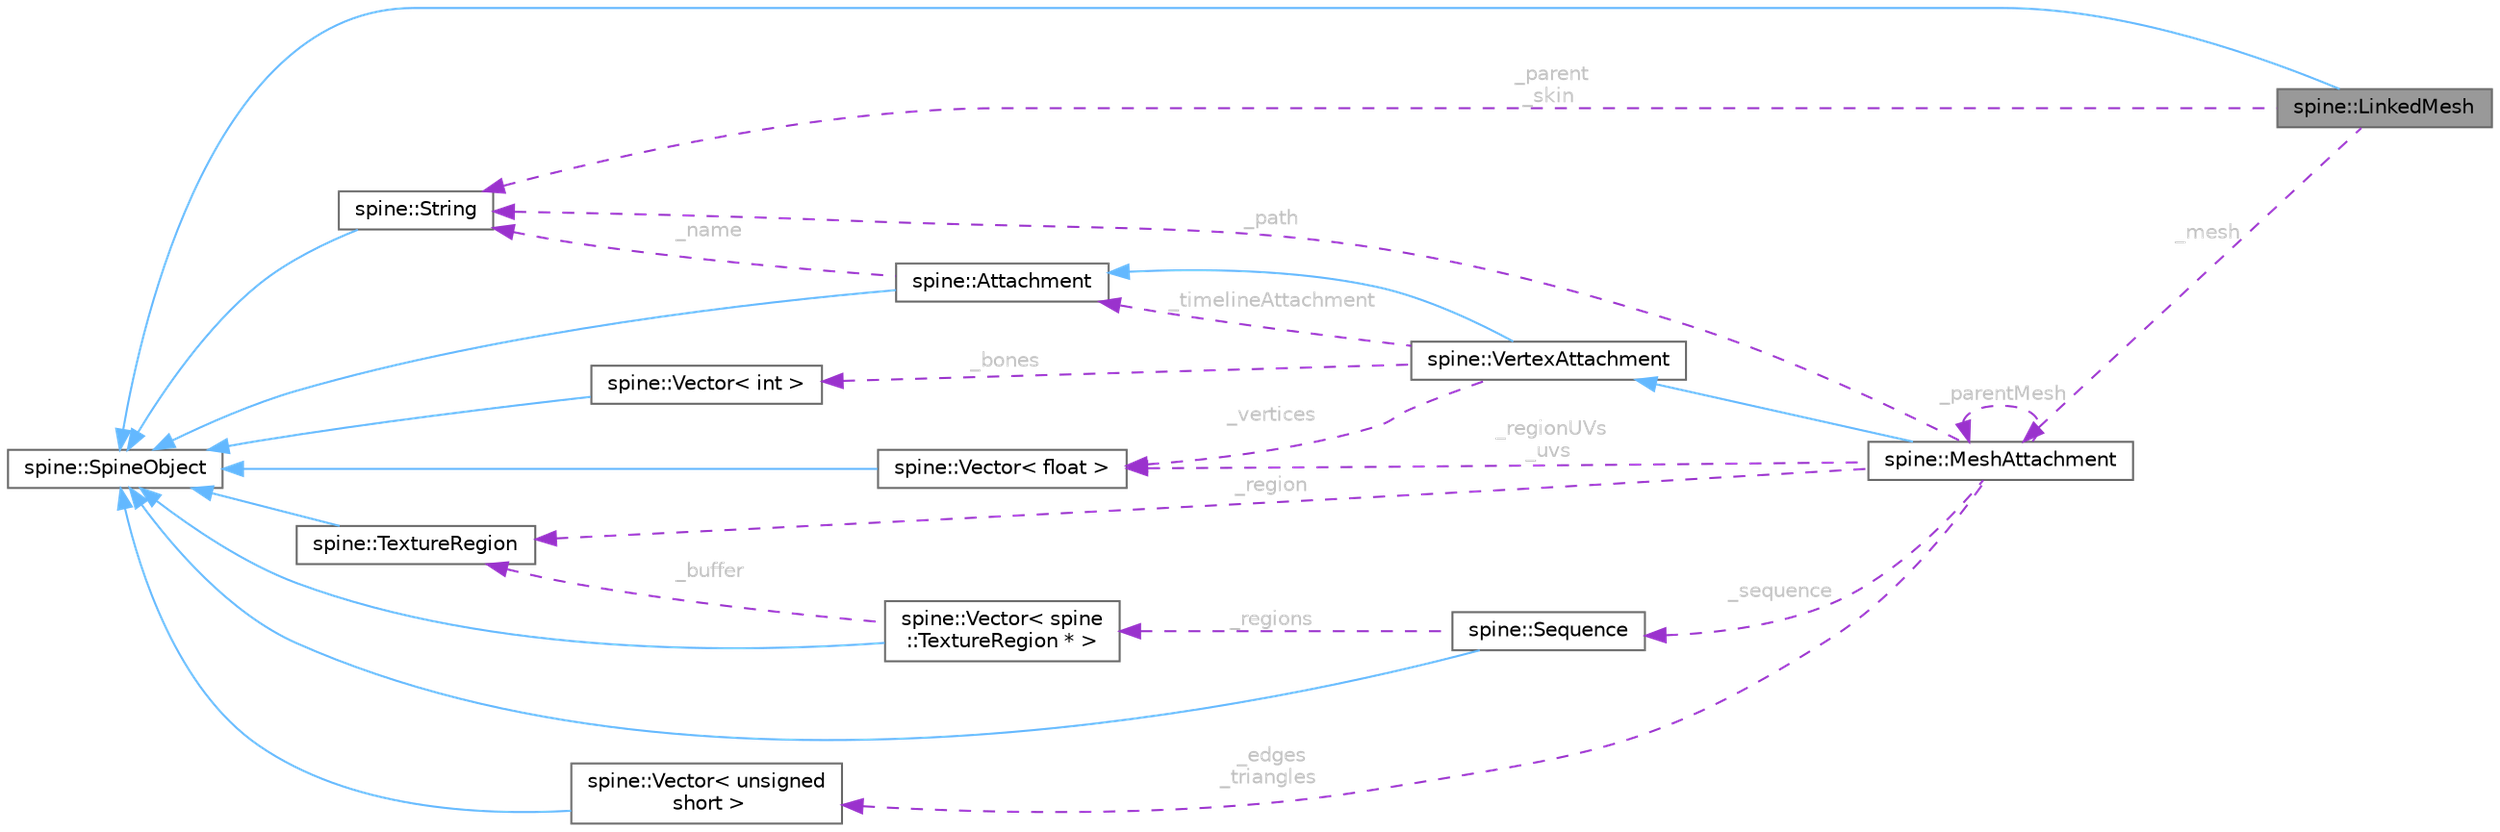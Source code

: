 digraph "spine::LinkedMesh"
{
 // LATEX_PDF_SIZE
  bgcolor="transparent";
  edge [fontname=Helvetica,fontsize=10,labelfontname=Helvetica,labelfontsize=10];
  node [fontname=Helvetica,fontsize=10,shape=box,height=0.2,width=0.4];
  rankdir="LR";
  Node1 [id="Node000001",label="spine::LinkedMesh",height=0.2,width=0.4,color="gray40", fillcolor="grey60", style="filled", fontcolor="black",tooltip=" "];
  Node2 -> Node1 [id="edge26_Node000001_Node000002",dir="back",color="steelblue1",style="solid",tooltip=" "];
  Node2 [id="Node000002",label="spine::SpineObject",height=0.2,width=0.4,color="gray40", fillcolor="white", style="filled",URL="$classspine_1_1_spine_object.html",tooltip=" "];
  Node3 -> Node1 [id="edge27_Node000001_Node000003",dir="back",color="darkorchid3",style="dashed",tooltip=" ",label=" _mesh",fontcolor="grey" ];
  Node3 [id="Node000003",label="spine::MeshAttachment",height=0.2,width=0.4,color="gray40", fillcolor="white", style="filled",URL="$classspine_1_1_mesh_attachment.html",tooltip="Attachment that displays a texture region using a mesh."];
  Node4 -> Node3 [id="edge28_Node000003_Node000004",dir="back",color="steelblue1",style="solid",tooltip=" "];
  Node4 [id="Node000004",label="spine::VertexAttachment",height=0.2,width=0.4,color="gray40", fillcolor="white", style="filled",URL="$classspine_1_1_vertex_attachment.html",tooltip="An attachment with vertices that are transformed by one or more bones and can be deformed by a slot's..."];
  Node5 -> Node4 [id="edge29_Node000004_Node000005",dir="back",color="steelblue1",style="solid",tooltip=" "];
  Node5 [id="Node000005",label="spine::Attachment",height=0.2,width=0.4,color="gray40", fillcolor="white", style="filled",URL="$classspine_1_1_attachment.html",tooltip=" "];
  Node2 -> Node5 [id="edge30_Node000005_Node000002",dir="back",color="steelblue1",style="solid",tooltip=" "];
  Node6 -> Node5 [id="edge31_Node000005_Node000006",dir="back",color="darkorchid3",style="dashed",tooltip=" ",label=" _name",fontcolor="grey" ];
  Node6 [id="Node000006",label="spine::String",height=0.2,width=0.4,color="gray40", fillcolor="white", style="filled",URL="$classspine_1_1_string.html",tooltip=" "];
  Node2 -> Node6 [id="edge32_Node000006_Node000002",dir="back",color="steelblue1",style="solid",tooltip=" "];
  Node7 -> Node4 [id="edge33_Node000004_Node000007",dir="back",color="darkorchid3",style="dashed",tooltip=" ",label=" _bones",fontcolor="grey" ];
  Node7 [id="Node000007",label="spine::Vector\< int \>",height=0.2,width=0.4,color="gray40", fillcolor="white", style="filled",URL="$classspine_1_1_vector.html",tooltip=" "];
  Node2 -> Node7 [id="edge34_Node000007_Node000002",dir="back",color="steelblue1",style="solid",tooltip=" "];
  Node8 -> Node4 [id="edge35_Node000004_Node000008",dir="back",color="darkorchid3",style="dashed",tooltip=" ",label=" _vertices",fontcolor="grey" ];
  Node8 [id="Node000008",label="spine::Vector\< float \>",height=0.2,width=0.4,color="gray40", fillcolor="white", style="filled",URL="$classspine_1_1_vector.html",tooltip=" "];
  Node2 -> Node8 [id="edge36_Node000008_Node000002",dir="back",color="steelblue1",style="solid",tooltip=" "];
  Node5 -> Node4 [id="edge37_Node000004_Node000005",dir="back",color="darkorchid3",style="dashed",tooltip=" ",label=" _timelineAttachment",fontcolor="grey" ];
  Node3 -> Node3 [id="edge38_Node000003_Node000003",dir="back",color="darkorchid3",style="dashed",tooltip=" ",label=" _parentMesh",fontcolor="grey" ];
  Node8 -> Node3 [id="edge39_Node000003_Node000008",dir="back",color="darkorchid3",style="dashed",tooltip=" ",label=" _regionUVs\n_uvs",fontcolor="grey" ];
  Node9 -> Node3 [id="edge40_Node000003_Node000009",dir="back",color="darkorchid3",style="dashed",tooltip=" ",label=" _edges\n_triangles",fontcolor="grey" ];
  Node9 [id="Node000009",label="spine::Vector\< unsigned\l short \>",height=0.2,width=0.4,color="gray40", fillcolor="white", style="filled",URL="$classspine_1_1_vector.html",tooltip=" "];
  Node2 -> Node9 [id="edge41_Node000009_Node000002",dir="back",color="steelblue1",style="solid",tooltip=" "];
  Node6 -> Node3 [id="edge42_Node000003_Node000006",dir="back",color="darkorchid3",style="dashed",tooltip=" ",label=" _path",fontcolor="grey" ];
  Node10 -> Node3 [id="edge43_Node000003_Node000010",dir="back",color="darkorchid3",style="dashed",tooltip=" ",label=" _region",fontcolor="grey" ];
  Node10 [id="Node000010",label="spine::TextureRegion",height=0.2,width=0.4,color="gray40", fillcolor="white", style="filled",URL="$classspine_1_1_texture_region.html",tooltip=" "];
  Node2 -> Node10 [id="edge44_Node000010_Node000002",dir="back",color="steelblue1",style="solid",tooltip=" "];
  Node11 -> Node3 [id="edge45_Node000003_Node000011",dir="back",color="darkorchid3",style="dashed",tooltip=" ",label=" _sequence",fontcolor="grey" ];
  Node11 [id="Node000011",label="spine::Sequence",height=0.2,width=0.4,color="gray40", fillcolor="white", style="filled",URL="$classspine_1_1_sequence.html",tooltip=" "];
  Node2 -> Node11 [id="edge46_Node000011_Node000002",dir="back",color="steelblue1",style="solid",tooltip=" "];
  Node12 -> Node11 [id="edge47_Node000011_Node000012",dir="back",color="darkorchid3",style="dashed",tooltip=" ",label=" _regions",fontcolor="grey" ];
  Node12 [id="Node000012",label="spine::Vector\< spine\l::TextureRegion * \>",height=0.2,width=0.4,color="gray40", fillcolor="white", style="filled",URL="$classspine_1_1_vector.html",tooltip=" "];
  Node2 -> Node12 [id="edge48_Node000012_Node000002",dir="back",color="steelblue1",style="solid",tooltip=" "];
  Node10 -> Node12 [id="edge49_Node000012_Node000010",dir="back",color="darkorchid3",style="dashed",tooltip=" ",label=" _buffer",fontcolor="grey" ];
  Node6 -> Node1 [id="edge50_Node000001_Node000006",dir="back",color="darkorchid3",style="dashed",tooltip=" ",label=" _parent\n_skin",fontcolor="grey" ];
}
